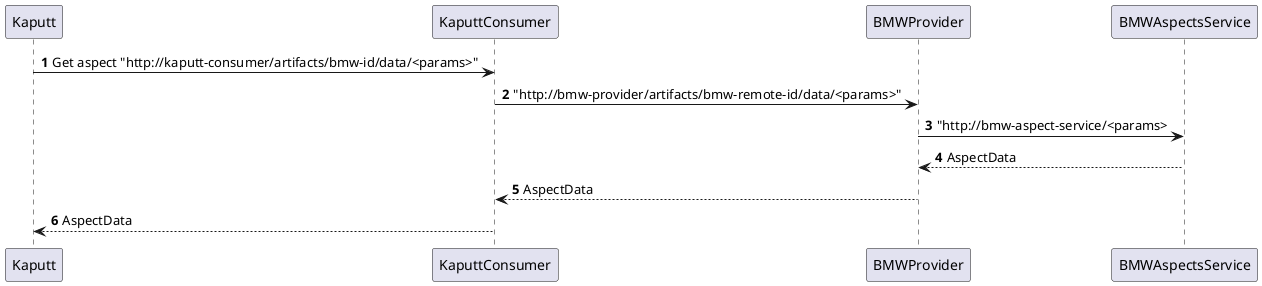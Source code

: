 @startuml
'https://plantuml.com/sequence-diagram

autonumber

Kaputt ->  KaputtConsumer: Get aspect "http://kaputt-consumer/artifacts/bmw-id/data/<params>"
KaputtConsumer -> BMWProvider: "http://bmw-provider/artifacts/bmw-remote-id/data/<params>"
BMWProvider -> BMWAspectsService: "http://bmw-aspect-service/<params>
BMWProvider <-- BMWAspectsService: AspectData
KaputtConsumer <-- BMWProvider: AspectData
Kaputt <-- KaputtConsumer: AspectData
@enduml